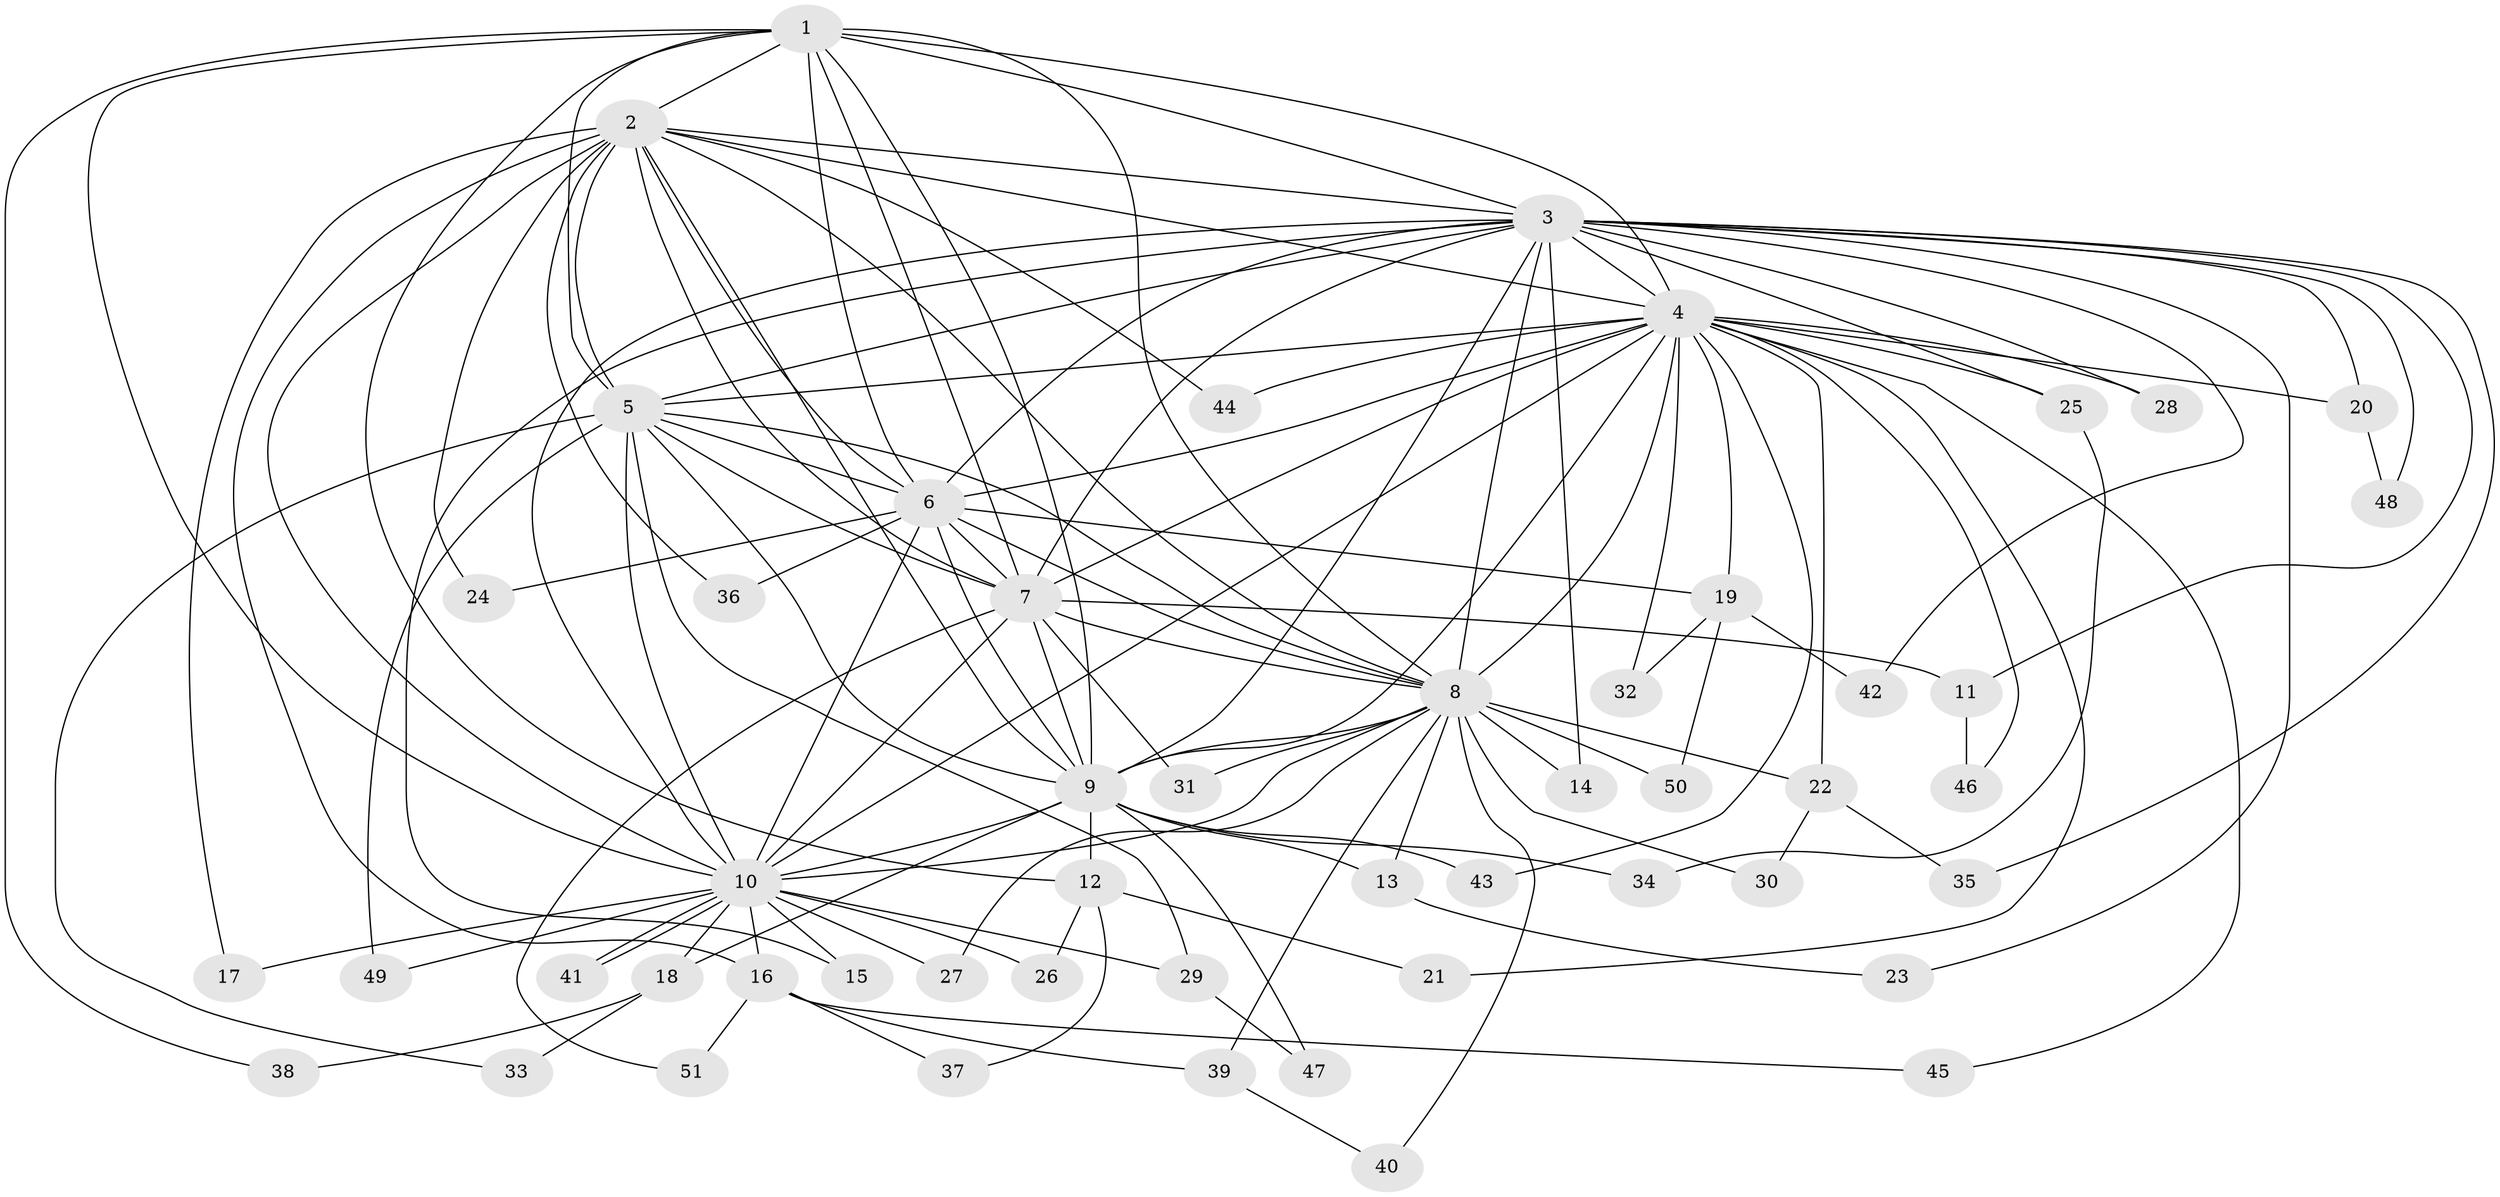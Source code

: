 // coarse degree distribution, {15: 0.05405405405405406, 11: 0.02702702702702703, 16: 0.02702702702702703, 10: 0.05405405405405406, 18: 0.02702702702702703, 14: 0.02702702702702703, 3: 0.05405405405405406, 2: 0.5945945945945946, 6: 0.02702702702702703, 4: 0.08108108108108109, 1: 0.02702702702702703}
// Generated by graph-tools (version 1.1) at 2025/23/03/03/25 07:23:42]
// undirected, 51 vertices, 127 edges
graph export_dot {
graph [start="1"]
  node [color=gray90,style=filled];
  1;
  2;
  3;
  4;
  5;
  6;
  7;
  8;
  9;
  10;
  11;
  12;
  13;
  14;
  15;
  16;
  17;
  18;
  19;
  20;
  21;
  22;
  23;
  24;
  25;
  26;
  27;
  28;
  29;
  30;
  31;
  32;
  33;
  34;
  35;
  36;
  37;
  38;
  39;
  40;
  41;
  42;
  43;
  44;
  45;
  46;
  47;
  48;
  49;
  50;
  51;
  1 -- 2;
  1 -- 3;
  1 -- 4;
  1 -- 5;
  1 -- 6;
  1 -- 7;
  1 -- 8;
  1 -- 9;
  1 -- 10;
  1 -- 12;
  1 -- 38;
  2 -- 3;
  2 -- 4;
  2 -- 5;
  2 -- 6;
  2 -- 7;
  2 -- 8;
  2 -- 9;
  2 -- 10;
  2 -- 16;
  2 -- 17;
  2 -- 24;
  2 -- 36;
  2 -- 44;
  3 -- 4;
  3 -- 5;
  3 -- 6;
  3 -- 7;
  3 -- 8;
  3 -- 9;
  3 -- 10;
  3 -- 11;
  3 -- 14;
  3 -- 15;
  3 -- 20;
  3 -- 23;
  3 -- 25;
  3 -- 28;
  3 -- 35;
  3 -- 42;
  3 -- 48;
  4 -- 5;
  4 -- 6;
  4 -- 7;
  4 -- 8;
  4 -- 9;
  4 -- 10;
  4 -- 19;
  4 -- 20;
  4 -- 21;
  4 -- 22;
  4 -- 25;
  4 -- 28;
  4 -- 32;
  4 -- 43;
  4 -- 44;
  4 -- 45;
  4 -- 46;
  5 -- 6;
  5 -- 7;
  5 -- 8;
  5 -- 9;
  5 -- 10;
  5 -- 29;
  5 -- 33;
  5 -- 49;
  6 -- 7;
  6 -- 8;
  6 -- 9;
  6 -- 10;
  6 -- 19;
  6 -- 24;
  6 -- 36;
  7 -- 8;
  7 -- 9;
  7 -- 10;
  7 -- 11;
  7 -- 31;
  7 -- 51;
  8 -- 9;
  8 -- 10;
  8 -- 13;
  8 -- 14;
  8 -- 22;
  8 -- 27;
  8 -- 30;
  8 -- 31;
  8 -- 39;
  8 -- 40;
  8 -- 50;
  9 -- 10;
  9 -- 12;
  9 -- 13;
  9 -- 18;
  9 -- 34;
  9 -- 43;
  9 -- 47;
  10 -- 15;
  10 -- 16;
  10 -- 17;
  10 -- 18;
  10 -- 26;
  10 -- 27;
  10 -- 29;
  10 -- 41;
  10 -- 41;
  10 -- 49;
  11 -- 46;
  12 -- 21;
  12 -- 26;
  12 -- 37;
  13 -- 23;
  16 -- 37;
  16 -- 39;
  16 -- 45;
  16 -- 51;
  18 -- 33;
  18 -- 38;
  19 -- 32;
  19 -- 42;
  19 -- 50;
  20 -- 48;
  22 -- 30;
  22 -- 35;
  25 -- 34;
  29 -- 47;
  39 -- 40;
}

